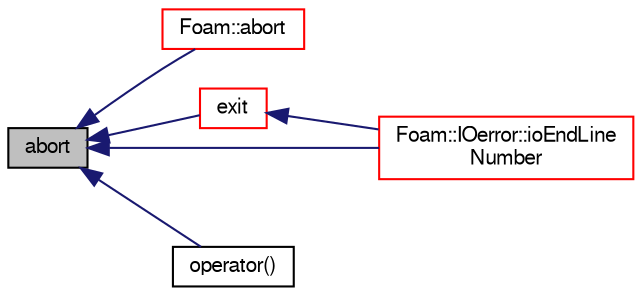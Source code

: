 digraph "abort"
{
  bgcolor="transparent";
  edge [fontname="FreeSans",fontsize="10",labelfontname="FreeSans",labelfontsize="10"];
  node [fontname="FreeSans",fontsize="10",shape=record];
  rankdir="LR";
  Node8915 [label="abort",height=0.2,width=0.4,color="black", fillcolor="grey75", style="filled", fontcolor="black"];
  Node8915 -> Node8916 [dir="back",color="midnightblue",fontsize="10",style="solid",fontname="FreeSans"];
  Node8916 [label="Foam::abort",height=0.2,width=0.4,color="red",URL="$a21124.html#a447107a607d03e417307c203fa5fb44b"];
  Node8915 -> Node12275 [dir="back",color="midnightblue",fontsize="10",style="solid",fontname="FreeSans"];
  Node12275 [label="exit",height=0.2,width=0.4,color="red",URL="$a26082.html#a8e05d3ad7f8730ff9a8bab5360fd7854",tooltip="Exit : can be called for any error to exit program. "];
  Node12275 -> Node13399 [dir="back",color="midnightblue",fontsize="10",style="solid",fontname="FreeSans"];
  Node13399 [label="Foam::IOerror::ioEndLine\lNumber",height=0.2,width=0.4,color="red",URL="$a26086.html#a8f31741a5497f159f1ec818e54db905e"];
  Node8915 -> Node13399 [dir="back",color="midnightblue",fontsize="10",style="solid",fontname="FreeSans"];
  Node8915 -> Node13403 [dir="back",color="midnightblue",fontsize="10",style="solid",fontname="FreeSans"];
  Node13403 [label="operator()",height=0.2,width=0.4,color="black",URL="$a26082.html#a316cb3e568734ce28fdaff011c230bb7",tooltip="Convert to OSstream. "];
}
